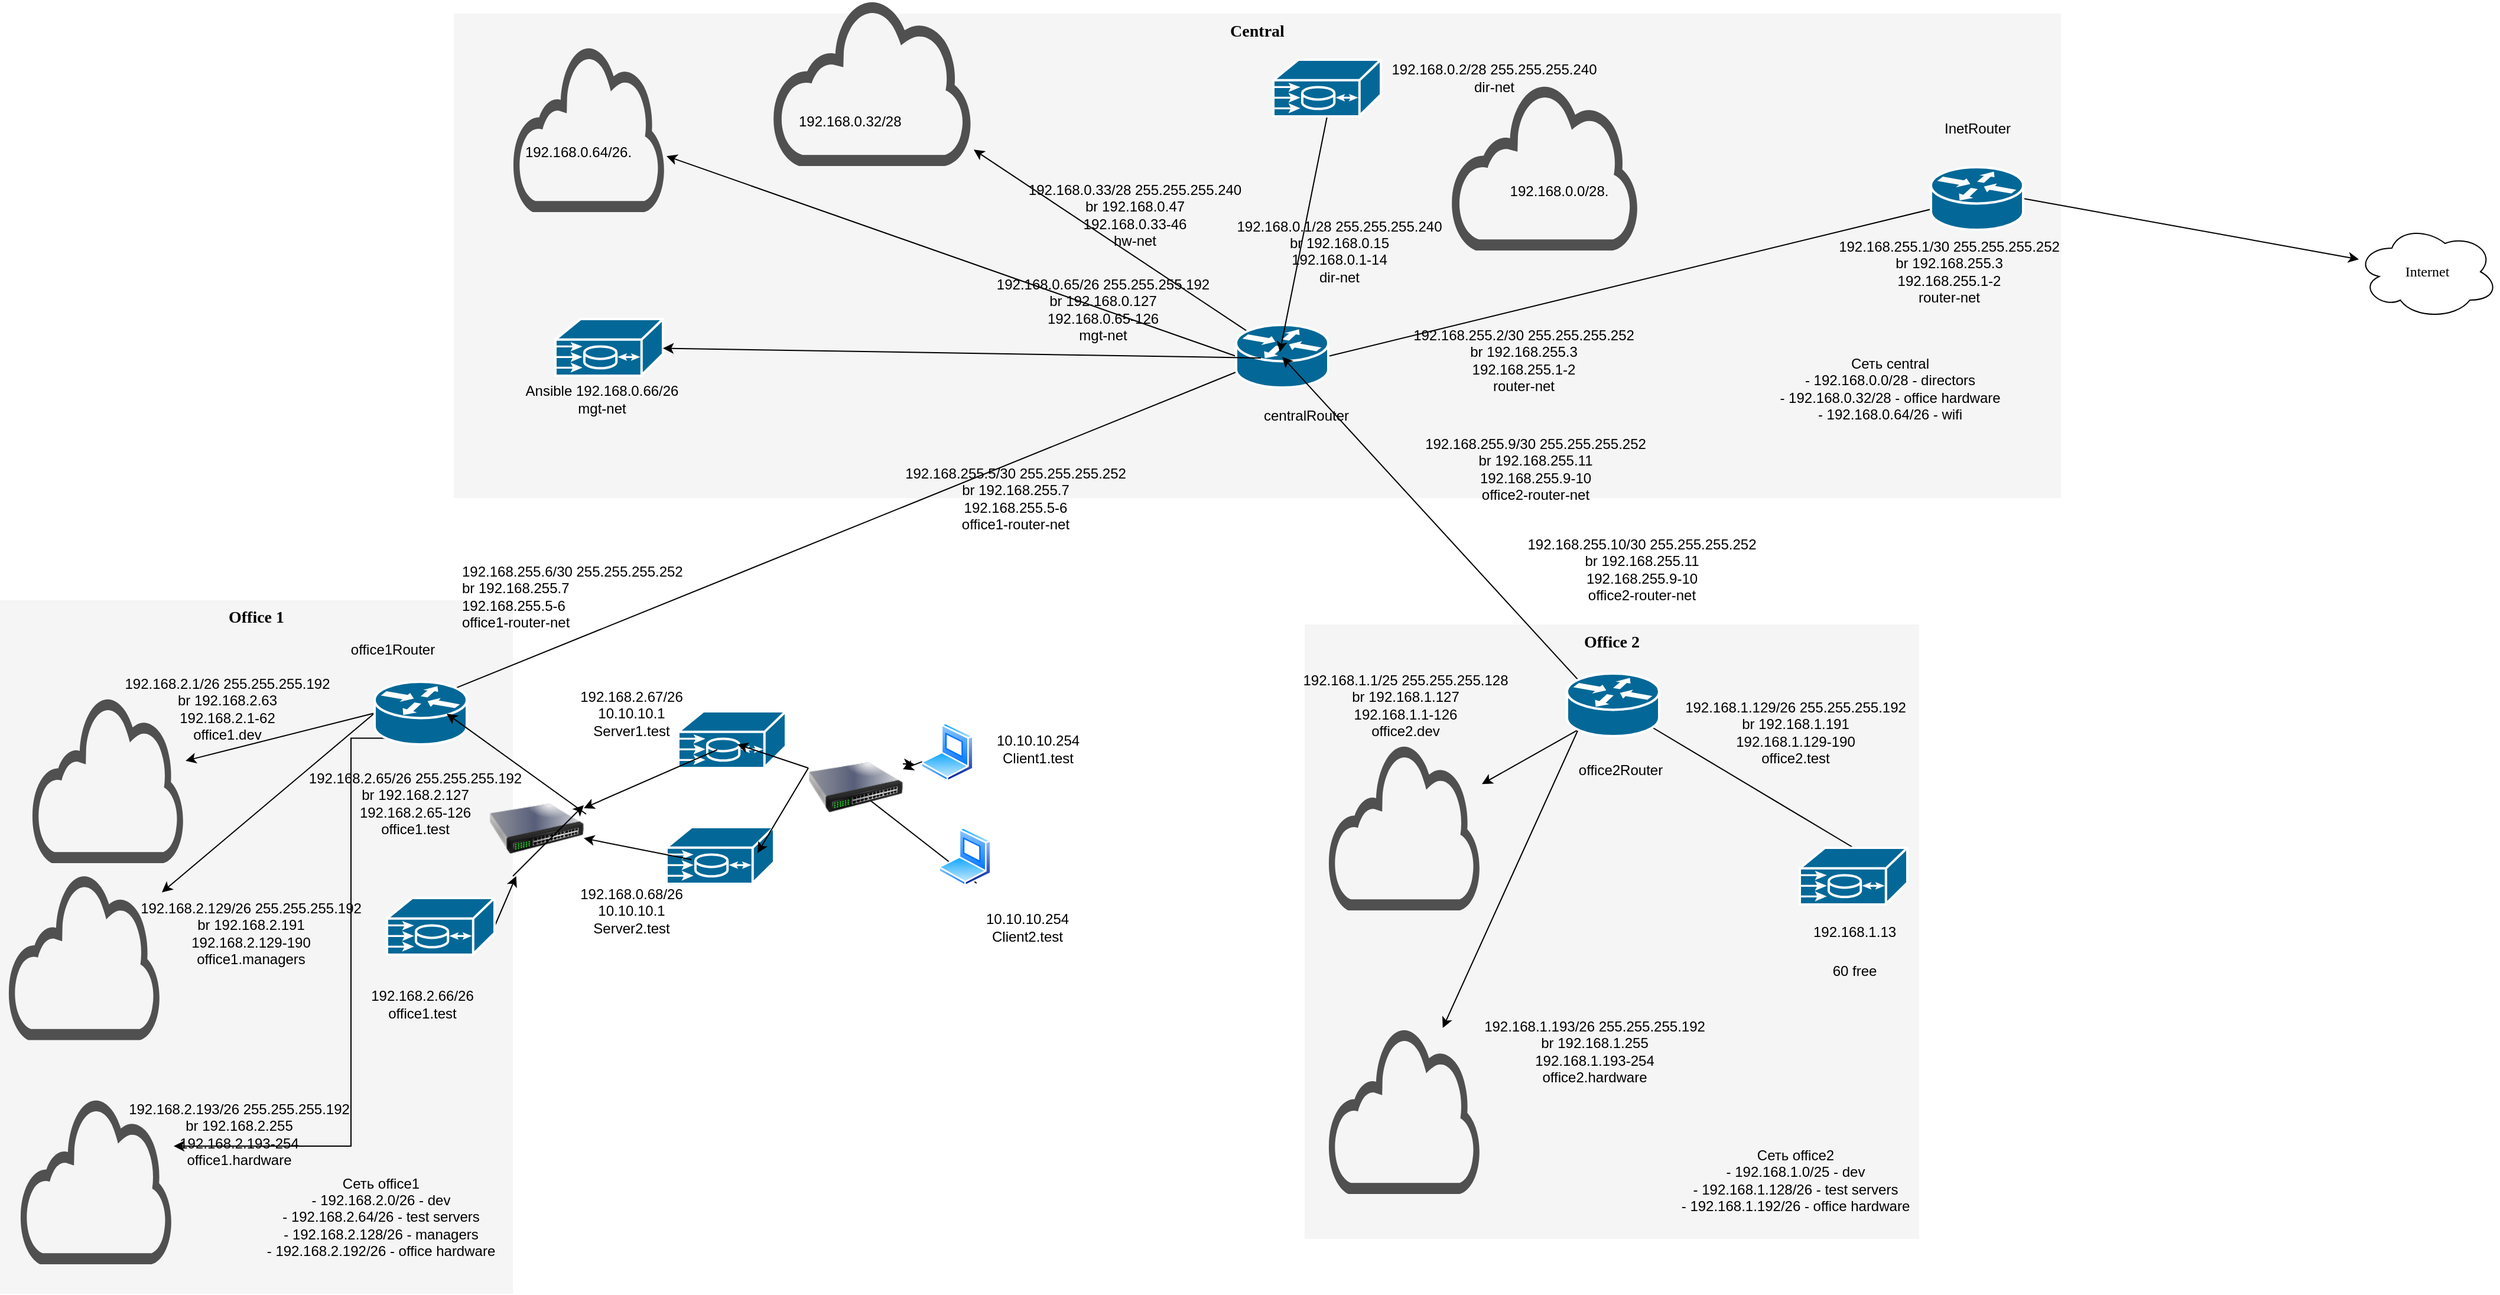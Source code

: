 <mxfile version="13.1.3" type="device"><diagram name="Page-1" id="c37626ed-c26b-45fb-9056-f9ebc6bb27b6"><mxGraphModel dx="1422" dy="801" grid="1" gridSize="10" guides="1" tooltips="1" connect="1" arrows="1" fold="1" page="1" pageScale="1" pageWidth="1100" pageHeight="850" background="#ffffff" math="0" shadow="0"><root><mxCell id="0"/><mxCell id="1" parent="0"/><mxCell id="1c7a67bf8fd3230f-83" value="Central" style="whiteSpace=wrap;html=1;rounded=0;shadow=0;comic=0;strokeWidth=1;fontFamily=Verdana;fontSize=14;fillColor=#f5f5f5;strokeColor=none;verticalAlign=top;fontStyle=1" parent="1" vertex="1"><mxGeometry x="420" y="61.5" width="1360" height="410" as="geometry"/></mxCell><mxCell id="1c7a67bf8fd3230f-81" value="Office 2" style="whiteSpace=wrap;html=1;rounded=0;shadow=0;comic=0;strokeWidth=1;fontFamily=Verdana;fontSize=14;fillColor=#f5f5f5;strokeColor=none;fontStyle=1;verticalAlign=top;" parent="1" vertex="1"><mxGeometry x="1140" y="578.5" width="520" height="520" as="geometry"/></mxCell><mxCell id="1c7a67bf8fd3230f-80" value="Office 1 " style="whiteSpace=wrap;html=1;rounded=0;shadow=0;comic=0;strokeWidth=1;fontFamily=Verdana;fontSize=14;fillColor=#f5f5f5;strokeColor=none;fontStyle=1;verticalAlign=top;" parent="1" vertex="1"><mxGeometry x="36" y="558" width="434" height="587" as="geometry"/></mxCell><mxCell id="1c7a67bf8fd3230f-15" value="Internet" style="ellipse;shape=cloud;whiteSpace=wrap;html=1;rounded=0;shadow=0;comic=0;strokeWidth=1;fontFamily=Verdana;fontSize=12;" parent="1" vertex="1"><mxGeometry x="2030" y="240" width="120" height="80" as="geometry"/></mxCell><mxCell id="x8WAZvwo2zlgMsEX7j50-14" style="edgeStyle=none;rounded=0;orthogonalLoop=1;jettySize=auto;html=1;exitX=0.5;exitY=0;exitDx=0;exitDy=0;exitPerimeter=0;entryX=0.462;entryY=0.453;entryDx=0;entryDy=0;entryPerimeter=0;" parent="1" source="1c7a67bf8fd3230f-19" target="x8WAZvwo2zlgMsEX7j50-8" edge="1"><mxGeometry relative="1" as="geometry"/></mxCell><mxCell id="1c7a67bf8fd3230f-19" value="" style="shape=mxgraph.cisco.misc.me1100;html=1;dashed=0;fillColor=#036897;strokeColor=#ffffff;strokeWidth=2;verticalLabelPosition=bottom;verticalAlign=top;rounded=0;shadow=0;comic=0;fontFamily=Verdana;fontSize=12;" parent="1" vertex="1"><mxGeometry x="1559" y="767.5" width="91" height="48" as="geometry"/></mxCell><mxCell id="x8WAZvwo2zlgMsEX7j50-3" style="edgeStyle=none;rounded=0;orthogonalLoop=1;jettySize=auto;html=1;exitX=0.88;exitY=0.1;exitDx=0;exitDy=0;exitPerimeter=0;entryX=0.282;entryY=0.585;entryDx=0;entryDy=0;entryPerimeter=0;" parent="1" source="1c7a67bf8fd3230f-46" target="x8WAZvwo2zlgMsEX7j50-1" edge="1"><mxGeometry relative="1" as="geometry"/></mxCell><mxCell id="C6CfjIk3ffxoQQYzR_qW-28" style="edgeStyle=none;rounded=0;orthogonalLoop=1;jettySize=auto;html=1;exitX=0;exitY=0.5;exitDx=0;exitDy=0;exitPerimeter=0;" parent="1" source="1c7a67bf8fd3230f-46" target="C6CfjIk3ffxoQQYzR_qW-25" edge="1"><mxGeometry relative="1" as="geometry"/></mxCell><mxCell id="C6CfjIk3ffxoQQYzR_qW-29" style="edgeStyle=none;rounded=0;orthogonalLoop=1;jettySize=auto;html=1;exitX=0;exitY=0.5;exitDx=0;exitDy=0;exitPerimeter=0;" parent="1" source="1c7a67bf8fd3230f-46" target="C6CfjIk3ffxoQQYzR_qW-26" edge="1"><mxGeometry relative="1" as="geometry"/></mxCell><mxCell id="C6CfjIk3ffxoQQYzR_qW-30" style="edgeStyle=orthogonalEdgeStyle;rounded=0;orthogonalLoop=1;jettySize=auto;html=1;exitX=0.12;exitY=0.9;exitDx=0;exitDy=0;exitPerimeter=0;" parent="1" source="1c7a67bf8fd3230f-46" target="C6CfjIk3ffxoQQYzR_qW-27" edge="1"><mxGeometry relative="1" as="geometry"><Array as="points"><mxPoint x="333" y="675"/><mxPoint x="333" y="1020"/></Array></mxGeometry></mxCell><mxCell id="1c7a67bf8fd3230f-46" value="" style="shape=mxgraph.cisco.routers.router;html=1;dashed=0;fillColor=#036897;strokeColor=#ffffff;strokeWidth=2;verticalLabelPosition=bottom;verticalAlign=top;rounded=0;shadow=0;comic=0;fontFamily=Verdana;fontSize=12;" parent="1" vertex="1"><mxGeometry x="353" y="627" width="78" height="53" as="geometry"/></mxCell><mxCell id="x8WAZvwo2zlgMsEX7j50-4" style="edgeStyle=none;rounded=0;orthogonalLoop=1;jettySize=auto;html=1;exitX=1;exitY=0.5;exitDx=0;exitDy=0;exitPerimeter=0;entryX=0.346;entryY=0.547;entryDx=0;entryDy=0;entryPerimeter=0;" parent="1" source="x8WAZvwo2zlgMsEX7j50-1" target="x8WAZvwo2zlgMsEX7j50-2" edge="1"><mxGeometry relative="1" as="geometry"/></mxCell><mxCell id="x8WAZvwo2zlgMsEX7j50-27" style="edgeStyle=none;rounded=0;orthogonalLoop=1;jettySize=auto;html=1;exitX=0;exitY=0.5;exitDx=0;exitDy=0;exitPerimeter=0;" parent="1" source="x8WAZvwo2zlgMsEX7j50-1" target="x8WAZvwo2zlgMsEX7j50-24" edge="1"><mxGeometry relative="1" as="geometry"/></mxCell><mxCell id="x8WAZvwo2zlgMsEX7j50-28" style="edgeStyle=none;rounded=0;orthogonalLoop=1;jettySize=auto;html=1;exitX=0.12;exitY=0.1;exitDx=0;exitDy=0;exitPerimeter=0;" parent="1" source="x8WAZvwo2zlgMsEX7j50-1" target="x8WAZvwo2zlgMsEX7j50-23" edge="1"><mxGeometry relative="1" as="geometry"/></mxCell><mxCell id="x8WAZvwo2zlgMsEX7j50-1" value="" style="shape=mxgraph.cisco.routers.router;html=1;dashed=0;fillColor=#036897;strokeColor=#ffffff;strokeWidth=2;verticalLabelPosition=bottom;verticalAlign=top;rounded=0;shadow=0;comic=0;fontFamily=Verdana;fontSize=12;" parent="1" vertex="1"><mxGeometry x="1082" y="325" width="78" height="53" as="geometry"/></mxCell><mxCell id="x8WAZvwo2zlgMsEX7j50-5" style="edgeStyle=none;rounded=0;orthogonalLoop=1;jettySize=auto;html=1;exitX=1;exitY=0.5;exitDx=0;exitDy=0;exitPerimeter=0;" parent="1" source="x8WAZvwo2zlgMsEX7j50-2" target="1c7a67bf8fd3230f-15" edge="1"><mxGeometry relative="1" as="geometry"/></mxCell><mxCell id="x8WAZvwo2zlgMsEX7j50-2" value="" style="shape=mxgraph.cisco.routers.router;html=1;dashed=0;fillColor=#036897;strokeColor=#ffffff;strokeWidth=2;verticalLabelPosition=bottom;verticalAlign=top;rounded=0;shadow=0;comic=0;fontFamily=Verdana;fontSize=12;" parent="1" vertex="1"><mxGeometry x="1670" y="191.5" width="78" height="53" as="geometry"/></mxCell><mxCell id="x8WAZvwo2zlgMsEX7j50-6" style="edgeStyle=none;rounded=0;orthogonalLoop=1;jettySize=auto;html=1;exitX=1;exitY=0;exitDx=0;exitDy=0;" parent="1" source="1c7a67bf8fd3230f-83" target="1c7a67bf8fd3230f-83" edge="1"><mxGeometry relative="1" as="geometry"/></mxCell><mxCell id="x8WAZvwo2zlgMsEX7j50-7" style="edgeStyle=none;rounded=0;orthogonalLoop=1;jettySize=auto;html=1;exitX=1;exitY=0.5;exitDx=0;exitDy=0;" parent="1" source="1c7a67bf8fd3230f-83" target="1c7a67bf8fd3230f-83" edge="1"><mxGeometry relative="1" as="geometry"/></mxCell><mxCell id="x8WAZvwo2zlgMsEX7j50-13" style="edgeStyle=none;rounded=0;orthogonalLoop=1;jettySize=auto;html=1;exitX=0.12;exitY=0.1;exitDx=0;exitDy=0;exitPerimeter=0;entryX=0.5;entryY=0.509;entryDx=0;entryDy=0;entryPerimeter=0;" parent="1" source="x8WAZvwo2zlgMsEX7j50-8" target="x8WAZvwo2zlgMsEX7j50-1" edge="1"><mxGeometry relative="1" as="geometry"/></mxCell><mxCell id="C6CfjIk3ffxoQQYzR_qW-41" style="rounded=0;orthogonalLoop=1;jettySize=auto;html=1;exitX=0.12;exitY=0.9;exitDx=0;exitDy=0;exitPerimeter=0;" parent="1" source="x8WAZvwo2zlgMsEX7j50-8" target="C6CfjIk3ffxoQQYzR_qW-39" edge="1"><mxGeometry relative="1" as="geometry"/></mxCell><mxCell id="C6CfjIk3ffxoQQYzR_qW-42" style="edgeStyle=none;rounded=0;orthogonalLoop=1;jettySize=auto;html=1;exitX=0.12;exitY=0.9;exitDx=0;exitDy=0;exitPerimeter=0;" parent="1" source="x8WAZvwo2zlgMsEX7j50-8" target="C6CfjIk3ffxoQQYzR_qW-40" edge="1"><mxGeometry relative="1" as="geometry"/></mxCell><mxCell id="x8WAZvwo2zlgMsEX7j50-8" value="" style="shape=mxgraph.cisco.routers.router;html=1;dashed=0;fillColor=#036897;strokeColor=#ffffff;strokeWidth=2;verticalLabelPosition=bottom;verticalAlign=top;rounded=0;shadow=0;comic=0;fontFamily=Verdana;fontSize=12;" parent="1" vertex="1"><mxGeometry x="1362" y="620" width="78" height="53" as="geometry"/></mxCell><mxCell id="x8WAZvwo2zlgMsEX7j50-12" style="edgeStyle=none;rounded=0;orthogonalLoop=1;jettySize=auto;html=1;exitX=1;exitY=0.5;exitDx=0;exitDy=0;exitPerimeter=0;" parent="1" source="x8WAZvwo2zlgMsEX7j50-9" target="UaB8wZ8DHkLPK0iFVJCv-23" edge="1"><mxGeometry relative="1" as="geometry"/></mxCell><mxCell id="x8WAZvwo2zlgMsEX7j50-9" value="" style="shape=mxgraph.cisco.misc.me1100;html=1;dashed=0;fillColor=#036897;strokeColor=#ffffff;strokeWidth=2;verticalLabelPosition=bottom;verticalAlign=top;rounded=0;shadow=0;comic=0;fontFamily=Verdana;fontSize=12;" parent="1" vertex="1"><mxGeometry x="363.5" y="810" width="91" height="48" as="geometry"/></mxCell><mxCell id="x8WAZvwo2zlgMsEX7j50-11" style="edgeStyle=none;rounded=0;orthogonalLoop=1;jettySize=auto;html=1;exitX=0.5;exitY=1;exitDx=0;exitDy=0;exitPerimeter=0;entryX=0.474;entryY=0.434;entryDx=0;entryDy=0;entryPerimeter=0;" parent="1" source="x8WAZvwo2zlgMsEX7j50-10" target="x8WAZvwo2zlgMsEX7j50-1" edge="1"><mxGeometry relative="1" as="geometry"/></mxCell><mxCell id="x8WAZvwo2zlgMsEX7j50-10" value="" style="shape=mxgraph.cisco.misc.me1100;html=1;dashed=0;fillColor=#036897;strokeColor=#ffffff;strokeWidth=2;verticalLabelPosition=bottom;verticalAlign=top;rounded=0;shadow=0;comic=0;fontFamily=Verdana;fontSize=12;" parent="1" vertex="1"><mxGeometry x="1113.5" y="100.5" width="91" height="48" as="geometry"/></mxCell><mxCell id="x8WAZvwo2zlgMsEX7j50-15" value="&lt;br&gt;Сеть central&lt;br&gt;- 192.168.0.0/28    - directors&lt;br&gt;- 192.168.0.32/28  - office hardware&lt;br&gt;- 192.168.0.64/26  - wifi" style="text;html=1;resizable=0;autosize=1;align=center;verticalAlign=middle;points=[];fillColor=none;strokeColor=none;rounded=0;" parent="1" vertex="1"><mxGeometry x="1530" y="331.5" width="210" height="80" as="geometry"/></mxCell><mxCell id="x8WAZvwo2zlgMsEX7j50-16" value="&lt;br&gt;Сеть office2&lt;br&gt;- 192.168.1.0/25      - dev&lt;br&gt;- 192.168.1.128/26  - test servers&lt;br&gt;- 192.168.1.192/26  - office hardware" style="text;html=1;resizable=0;autosize=1;align=center;verticalAlign=middle;points=[];fillColor=none;strokeColor=none;rounded=0;" parent="1" vertex="1"><mxGeometry x="1450" y="1001.5" width="210" height="80" as="geometry"/></mxCell><mxCell id="x8WAZvwo2zlgMsEX7j50-17" value="Сеть office1&lt;br&gt;- 192.168.2.0/26      - dev&lt;br&gt;- 192.168.2.64/26    - test servers&lt;br&gt;- 192.168.2.128/26  - managers&lt;br&gt;- 192.168.2.192/26  - office hardware" style="text;html=1;resizable=0;autosize=1;align=center;verticalAlign=middle;points=[];fillColor=none;strokeColor=none;rounded=0;" parent="1" vertex="1"><mxGeometry x="253" y="1040" width="210" height="80" as="geometry"/></mxCell><mxCell id="x8WAZvwo2zlgMsEX7j50-18" value="&lt;div&gt;192.168.255.1/30 255.255.255.252&lt;/div&gt;&lt;div&gt;br 192.168.255.3&lt;/div&gt;&lt;div&gt;192.168.255.1-2&lt;br&gt;&lt;/div&gt;&lt;div&gt;router-net&lt;br&gt; &lt;/div&gt;" style="text;html=1;resizable=0;autosize=1;align=center;verticalAlign=middle;points=[];fillColor=none;strokeColor=none;rounded=0;" parent="1" vertex="1"><mxGeometry x="1580" y="249.5" width="210" height="60" as="geometry"/></mxCell><mxCell id="x8WAZvwo2zlgMsEX7j50-19" value="&lt;div&gt;192.168.255.2/30 255.255.255.252&lt;/div&gt;&lt;div&gt;br 192.168.255.3&lt;/div&gt;&lt;div&gt;192.168.255.1-2&lt;br&gt;&lt;/div&gt;&lt;div&gt;router-net&lt;br&gt; &lt;/div&gt;" style="text;html=1;resizable=0;autosize=1;align=center;verticalAlign=middle;points=[];fillColor=none;strokeColor=none;rounded=0;" parent="1" vertex="1"><mxGeometry x="1220" y="325" width="210" height="60" as="geometry"/></mxCell><mxCell id="x8WAZvwo2zlgMsEX7j50-20" value="&lt;div&gt;192.168.0.1/28 255.255.255.240&lt;/div&gt;&lt;div&gt;br 192.168.0.15&lt;/div&gt;&lt;div&gt;192.168.0.1-14&lt;/div&gt;&lt;div&gt;dir-net&lt;br&gt;&lt;/div&gt;&lt;div&gt;&lt;br&gt; &lt;/div&gt;" style="text;html=1;resizable=0;autosize=1;align=center;verticalAlign=middle;points=[];fillColor=none;strokeColor=none;rounded=0;" parent="1" vertex="1"><mxGeometry x="1074" y="229.5" width="190" height="80" as="geometry"/></mxCell><mxCell id="x8WAZvwo2zlgMsEX7j50-21" value="&lt;div&gt;192.168.0.33/28 255.255.255.240&lt;/div&gt;&lt;div&gt;br 192.168.0.47&lt;/div&gt;&lt;div&gt;192.168.0.33-46&lt;br&gt;&lt;/div&gt;&lt;div&gt;hw-net&lt;br&gt; &lt;/div&gt;" style="text;html=1;resizable=0;autosize=1;align=center;verticalAlign=middle;points=[];fillColor=none;strokeColor=none;rounded=0;" parent="1" vertex="1"><mxGeometry x="896" y="201.5" width="200" height="60" as="geometry"/></mxCell><mxCell id="x8WAZvwo2zlgMsEX7j50-22" value="&lt;div&gt;192.168.0.2/28 255.255.255.240&lt;br&gt;&lt;/div&gt;&lt;div&gt;dir-net&lt;br&gt;&lt;/div&gt;" style="text;html=1;resizable=0;autosize=1;align=center;verticalAlign=middle;points=[];fillColor=none;strokeColor=none;rounded=0;" parent="1" vertex="1"><mxGeometry x="1204.5" y="100.5" width="190" height="30" as="geometry"/></mxCell><mxCell id="x8WAZvwo2zlgMsEX7j50-23" value="" style="pointerEvents=1;shadow=0;dashed=0;html=1;strokeColor=none;fillColor=#505050;labelPosition=center;verticalLabelPosition=bottom;outlineConnect=0;verticalAlign=top;align=center;shape=mxgraph.office.clouds.cloud;" parent="1" vertex="1"><mxGeometry x="690" y="50" width="170" height="140.5" as="geometry"/></mxCell><mxCell id="x8WAZvwo2zlgMsEX7j50-24" value="" style="pointerEvents=1;shadow=0;dashed=0;html=1;strokeColor=none;fillColor=#505050;labelPosition=center;verticalLabelPosition=bottom;outlineConnect=0;verticalAlign=top;align=center;shape=mxgraph.office.clouds.cloud;" parent="1" vertex="1"><mxGeometry x="470" y="89" width="130" height="140.5" as="geometry"/></mxCell><mxCell id="x8WAZvwo2zlgMsEX7j50-26" value="&lt;div&gt;192.168.0.65/26 255.255.255.192&lt;/div&gt;&lt;div&gt;br 192.168.0.127&lt;/div&gt;&lt;div&gt;192.168.0.65-126&lt;br&gt;&lt;/div&gt;&lt;div&gt;mgt-net&lt;br&gt; &lt;/div&gt;" style="text;html=1;resizable=0;autosize=1;align=center;verticalAlign=middle;points=[];fillColor=none;strokeColor=none;rounded=0;" parent="1" vertex="1"><mxGeometry x="869" y="281.5" width="200" height="60" as="geometry"/></mxCell><mxCell id="C6CfjIk3ffxoQQYzR_qW-1" value="InetRouter" style="text;html=1;resizable=0;autosize=1;align=center;verticalAlign=middle;points=[];fillColor=none;strokeColor=none;rounded=0;" parent="1" vertex="1"><mxGeometry x="1674" y="148.5" width="70" height="20" as="geometry"/></mxCell><mxCell id="C6CfjIk3ffxoQQYzR_qW-2" value="centralRouter" style="text;html=1;resizable=0;autosize=1;align=center;verticalAlign=middle;points=[];fillColor=none;strokeColor=none;rounded=0;" parent="1" vertex="1"><mxGeometry x="1096" y="391.5" width="90" height="20" as="geometry"/></mxCell><mxCell id="C6CfjIk3ffxoQQYzR_qW-3" value="office2Router" style="text;html=1;resizable=0;autosize=1;align=center;verticalAlign=middle;points=[];fillColor=none;strokeColor=none;rounded=0;" parent="1" vertex="1"><mxGeometry x="1362" y="691.5" width="90" height="20" as="geometry"/></mxCell><mxCell id="C6CfjIk3ffxoQQYzR_qW-4" value="office1Router" style="text;html=1;resizable=0;autosize=1;align=center;verticalAlign=middle;points=[];fillColor=none;strokeColor=none;rounded=0;" parent="1" vertex="1"><mxGeometry x="323" y="590" width="90" height="20" as="geometry"/></mxCell><mxCell id="C6CfjIk3ffxoQQYzR_qW-5" value="&lt;div&gt;192.168.255.5/30 255.255.255.252&lt;/div&gt;&lt;div&gt;br 192.168.255.7&lt;/div&gt;&lt;div&gt;192.168.255.5-6&lt;br&gt;&lt;/div&gt;&lt;div&gt;office1-router-net&lt;br&gt; &lt;/div&gt;" style="text;html=1;resizable=0;autosize=1;align=center;verticalAlign=middle;points=[];fillColor=none;strokeColor=none;rounded=0;" parent="1" vertex="1"><mxGeometry x="790" y="441.5" width="210" height="60" as="geometry"/></mxCell><mxCell id="C6CfjIk3ffxoQQYzR_qW-6" value="&lt;div&gt;192.168.255.9/30 255.255.255.252&lt;/div&gt;&lt;div&gt;br 192.168.255.11&lt;/div&gt;&lt;div&gt;192.168.255.9-10&lt;br&gt;&lt;/div&gt;&lt;div&gt;office2-router-net&lt;br&gt; &lt;/div&gt;" style="text;html=1;resizable=0;autosize=1;align=center;verticalAlign=middle;points=[];fillColor=none;strokeColor=none;rounded=0;" parent="1" vertex="1"><mxGeometry x="1230" y="416.5" width="210" height="60" as="geometry"/></mxCell><mxCell id="C6CfjIk3ffxoQQYzR_qW-7" value="&lt;div&gt;192.168.255.6/30 255.255.255.252&lt;/div&gt;&lt;div&gt;br 192.168.255.7&lt;/div&gt;&lt;div&gt;192.168.255.5-6&lt;br&gt;&lt;/div&gt;&lt;div&gt;office1-router-net&lt;br&gt; &lt;/div&gt;" style="text;whiteSpace=wrap;html=1;" parent="1" vertex="1"><mxGeometry x="425" y="520" width="220" height="70" as="geometry"/></mxCell><mxCell id="C6CfjIk3ffxoQQYzR_qW-8" value="&lt;div&gt;192.168.255.10/30 255.255.255.252&lt;/div&gt;&lt;div&gt;br 192.168.255.11&lt;/div&gt;&lt;div&gt;192.168.255.9-10&lt;br&gt;&lt;/div&gt;&lt;div&gt;office2-router-net&lt;br&gt; &lt;/div&gt;" style="text;html=1;resizable=0;autosize=1;align=center;verticalAlign=middle;points=[];fillColor=none;strokeColor=none;rounded=0;" parent="1" vertex="1"><mxGeometry x="1320" y="501.5" width="210" height="60" as="geometry"/></mxCell><mxCell id="C6CfjIk3ffxoQQYzR_qW-9" style="edgeStyle=orthogonalEdgeStyle;rounded=0;orthogonalLoop=1;jettySize=auto;html=1;exitX=0.5;exitY=1;exitDx=0;exitDy=0;" parent="1" source="1c7a67bf8fd3230f-81" target="1c7a67bf8fd3230f-81" edge="1"><mxGeometry relative="1" as="geometry"/></mxCell><mxCell id="C6CfjIk3ffxoQQYzR_qW-12" value="" style="pointerEvents=1;shadow=0;dashed=0;html=1;strokeColor=none;fillColor=#505050;labelPosition=center;verticalLabelPosition=bottom;outlineConnect=0;verticalAlign=top;align=center;shape=mxgraph.office.clouds.cloud;" parent="1" vertex="1"><mxGeometry x="1264" y="121.5" width="160" height="140.5" as="geometry"/></mxCell><mxCell id="C6CfjIk3ffxoQQYzR_qW-17" value="&lt;div&gt;192.168.2.1/26 255.255.255.192&lt;/div&gt;&lt;div&gt;br 192.168.2.63&lt;/div&gt;&lt;div&gt;192.168.2.1-62&lt;br&gt;&lt;/div&gt;&lt;div&gt;office1.dev&lt;br&gt; &lt;/div&gt;" style="text;html=1;resizable=0;autosize=1;align=center;verticalAlign=middle;points=[];fillColor=none;strokeColor=none;rounded=0;" parent="1" vertex="1"><mxGeometry x="133" y="620" width="190" height="60" as="geometry"/></mxCell><mxCell id="C6CfjIk3ffxoQQYzR_qW-18" value="192.168.0.64/26." style="text;html=1;resizable=0;autosize=1;align=center;verticalAlign=middle;points=[];fillColor=none;strokeColor=none;rounded=0;" parent="1" vertex="1"><mxGeometry x="470" y="168.5" width="110" height="20" as="geometry"/></mxCell><UserObject label="192.168.0.32/28" link="192.168.2.63" id="C6CfjIk3ffxoQQYzR_qW-19"><mxCell style="text;whiteSpace=wrap;html=1;" parent="1" vertex="1"><mxGeometry x="710" y="138.5" width="100" height="30" as="geometry"/></mxCell></UserObject><mxCell id="C6CfjIk3ffxoQQYzR_qW-20" value="192.168.0.0/28." style="text;html=1;resizable=0;autosize=1;align=center;verticalAlign=middle;points=[];fillColor=none;strokeColor=none;rounded=0;" parent="1" vertex="1"><mxGeometry x="1305" y="201.5" width="100" height="20" as="geometry"/></mxCell><mxCell id="C6CfjIk3ffxoQQYzR_qW-21" value="&lt;div&gt;192.168.2.65/26 255.255.255.192&lt;/div&gt;&lt;div&gt;br 192.168.2.127&lt;/div&gt;&lt;div&gt;192.168.2.65-126&lt;br&gt;&lt;/div&gt;&lt;div&gt;office1.test&lt;br&gt; &lt;/div&gt;" style="text;html=1;resizable=0;autosize=1;align=center;verticalAlign=middle;points=[];fillColor=none;strokeColor=none;rounded=0;" parent="1" vertex="1"><mxGeometry x="287" y="700" width="200" height="60" as="geometry"/></mxCell><mxCell id="C6CfjIk3ffxoQQYzR_qW-22" value="&lt;div&gt;192.168.2.129/26 255.255.255.192&lt;/div&gt;&lt;div&gt;br 192.168.2.191&lt;/div&gt;&lt;div&gt;192.168.2.129-190&lt;br&gt;&lt;/div&gt;&lt;div&gt;office1.managers&lt;br&gt; &lt;/div&gt;" style="text;html=1;resizable=0;autosize=1;align=center;verticalAlign=middle;points=[];fillColor=none;strokeColor=none;rounded=0;" parent="1" vertex="1"><mxGeometry x="143" y="810" width="210" height="60" as="geometry"/></mxCell><mxCell id="C6CfjIk3ffxoQQYzR_qW-23" value="&lt;div&gt;192.168.2.66/26 &lt;br&gt;&lt;/div&gt;&lt;div&gt;office1.test&lt;br&gt; &lt;/div&gt;" style="text;html=1;resizable=0;autosize=1;align=center;verticalAlign=middle;points=[];fillColor=none;strokeColor=none;rounded=0;" parent="1" vertex="1"><mxGeometry x="343" y="885" width="100" height="30" as="geometry"/></mxCell><mxCell id="C6CfjIk3ffxoQQYzR_qW-24" value="&lt;div&gt;192.168.2.193/26 255.255.255.192&lt;/div&gt;&lt;div&gt;br 192.168.2.255&lt;/div&gt;&lt;div&gt;192.168.2.193-254&lt;br&gt;&lt;/div&gt;&lt;div&gt;office1.hardware&lt;br&gt; &lt;/div&gt;" style="text;html=1;resizable=0;autosize=1;align=center;verticalAlign=middle;points=[];fillColor=none;strokeColor=none;rounded=0;" parent="1" vertex="1"><mxGeometry x="133" y="979.5" width="210" height="60" as="geometry"/></mxCell><mxCell id="C6CfjIk3ffxoQQYzR_qW-25" value="" style="pointerEvents=1;shadow=0;dashed=0;html=1;strokeColor=none;fillColor=#505050;labelPosition=center;verticalLabelPosition=bottom;outlineConnect=0;verticalAlign=top;align=center;shape=mxgraph.office.clouds.cloud;" parent="1" vertex="1"><mxGeometry x="63" y="640" width="130" height="140.5" as="geometry"/></mxCell><mxCell id="C6CfjIk3ffxoQQYzR_qW-26" value="" style="pointerEvents=1;shadow=0;dashed=0;html=1;strokeColor=none;fillColor=#505050;labelPosition=center;verticalLabelPosition=bottom;outlineConnect=0;verticalAlign=top;align=center;shape=mxgraph.office.clouds.cloud;" parent="1" vertex="1"><mxGeometry x="43" y="789.75" width="130" height="140.5" as="geometry"/></mxCell><mxCell id="C6CfjIk3ffxoQQYzR_qW-27" value="" style="pointerEvents=1;shadow=0;dashed=0;html=1;strokeColor=none;fillColor=#505050;labelPosition=center;verticalLabelPosition=bottom;outlineConnect=0;verticalAlign=top;align=center;shape=mxgraph.office.clouds.cloud;" parent="1" vertex="1"><mxGeometry x="53" y="979.5" width="130" height="140.5" as="geometry"/></mxCell><mxCell id="C6CfjIk3ffxoQQYzR_qW-31" value="&lt;div&gt;192.168.1.1/25 255.255.255.128&lt;/div&gt;&lt;div&gt;br 192.168.1.127&lt;/div&gt;&lt;div&gt;192.168.1.1-126&lt;br&gt;&lt;/div&gt;&lt;div&gt;office2.dev&lt;br&gt; &lt;/div&gt;" style="text;html=1;resizable=0;autosize=1;align=center;verticalAlign=middle;points=[];fillColor=none;strokeColor=none;rounded=0;" parent="1" vertex="1"><mxGeometry x="1130" y="616.5" width="190" height="60" as="geometry"/></mxCell><mxCell id="C6CfjIk3ffxoQQYzR_qW-32" value="&lt;div&gt;192.168.1.129/26 255.255.255.192&lt;/div&gt;&lt;div&gt;br 192.168.1.191&lt;/div&gt;&lt;div&gt;192.168.1.129-190&lt;br&gt;&lt;/div&gt;&lt;div&gt;office2.test&lt;br&gt; &lt;/div&gt;" style="text;html=1;resizable=0;autosize=1;align=center;verticalAlign=middle;points=[];fillColor=none;strokeColor=none;rounded=0;" parent="1" vertex="1"><mxGeometry x="1449.5" y="640" width="210" height="60" as="geometry"/></mxCell><mxCell id="C6CfjIk3ffxoQQYzR_qW-33" value="&lt;div&gt;192.168.1.193/26 255.255.255.192&lt;/div&gt;&lt;div&gt;br 192.168.1.255&lt;/div&gt;&lt;div&gt;192.168.1.193-254&lt;br&gt;&lt;/div&gt;&lt;div&gt;office2.hardware&lt;br&gt; &lt;/div&gt;" style="text;html=1;resizable=0;autosize=1;align=center;verticalAlign=middle;points=[];fillColor=none;strokeColor=none;rounded=0;" parent="1" vertex="1"><mxGeometry x="1280" y="910" width="210" height="60" as="geometry"/></mxCell><mxCell id="C6CfjIk3ffxoQQYzR_qW-34" value="192.168.1.13 " style="text;html=1;resizable=0;autosize=1;align=center;verticalAlign=middle;points=[];fillColor=none;strokeColor=none;rounded=0;" parent="1" vertex="1"><mxGeometry x="1549.5" y="828.5" width="110" height="20" as="geometry"/></mxCell><mxCell id="C6CfjIk3ffxoQQYzR_qW-39" value="" style="pointerEvents=1;shadow=0;dashed=0;html=1;strokeColor=none;fillColor=#505050;labelPosition=center;verticalLabelPosition=bottom;outlineConnect=0;verticalAlign=top;align=center;shape=mxgraph.office.clouds.cloud;" parent="1" vertex="1"><mxGeometry x="1160" y="680" width="130" height="140.5" as="geometry"/></mxCell><mxCell id="C6CfjIk3ffxoQQYzR_qW-40" value="" style="pointerEvents=1;shadow=0;dashed=0;html=1;strokeColor=none;fillColor=#505050;labelPosition=center;verticalLabelPosition=bottom;outlineConnect=0;verticalAlign=top;align=center;shape=mxgraph.office.clouds.cloud;" parent="1" vertex="1"><mxGeometry x="1160" y="920" width="130" height="140.5" as="geometry"/></mxCell><mxCell id="C6CfjIk3ffxoQQYzR_qW-46" value="60 free" style="text;html=1;resizable=0;autosize=1;align=center;verticalAlign=middle;points=[];fillColor=none;strokeColor=none;rounded=0;" parent="1" vertex="1"><mxGeometry x="1579.5" y="861.75" width="50" height="20" as="geometry"/></mxCell><mxCell id="UaB8wZ8DHkLPK0iFVJCv-2" value="" style="shape=mxgraph.cisco.misc.me1100;html=1;dashed=0;fillColor=#036897;strokeColor=#ffffff;strokeWidth=2;verticalLabelPosition=bottom;verticalAlign=top;rounded=0;shadow=0;comic=0;fontFamily=Verdana;fontSize=12;" vertex="1" parent="1"><mxGeometry x="506" y="320" width="91" height="48" as="geometry"/></mxCell><mxCell id="UaB8wZ8DHkLPK0iFVJCv-3" value="" style="shape=mxgraph.cisco.misc.me1100;html=1;dashed=0;fillColor=#036897;strokeColor=#ffffff;strokeWidth=2;verticalLabelPosition=bottom;verticalAlign=top;rounded=0;shadow=0;comic=0;fontFamily=Verdana;fontSize=12;" vertex="1" parent="1"><mxGeometry x="600" y="750" width="91" height="48" as="geometry"/></mxCell><mxCell id="UaB8wZ8DHkLPK0iFVJCv-9" value="" style="shape=mxgraph.cisco.misc.me1100;html=1;dashed=0;fillColor=#036897;strokeColor=#ffffff;strokeWidth=2;verticalLabelPosition=bottom;verticalAlign=top;rounded=0;shadow=0;comic=0;fontFamily=Verdana;fontSize=12;" vertex="1" parent="1"><mxGeometry x="610" y="652" width="91" height="48" as="geometry"/></mxCell><mxCell id="UaB8wZ8DHkLPK0iFVJCv-10" value="" style="endArrow=classic;html=1;exitX=0.269;exitY=0.528;exitDx=0;exitDy=0;exitPerimeter=0;" edge="1" parent="1" source="x8WAZvwo2zlgMsEX7j50-1" target="UaB8wZ8DHkLPK0iFVJCv-2"><mxGeometry width="50" height="50" relative="1" as="geometry"><mxPoint x="720" y="520" as="sourcePoint"/><mxPoint x="770" y="470" as="targetPoint"/></mxGeometry></mxCell><mxCell id="UaB8wZ8DHkLPK0iFVJCv-11" value="&lt;div&gt;Ansible 192.168.0.66/26&lt;/div&gt;&lt;div&gt;mgt-net&lt;br&gt;&lt;/div&gt;" style="text;html=1;resizable=0;autosize=1;align=center;verticalAlign=middle;points=[];fillColor=none;strokeColor=none;rounded=0;" vertex="1" parent="1"><mxGeometry x="470" y="373" width="150" height="30" as="geometry"/></mxCell><mxCell id="UaB8wZ8DHkLPK0iFVJCv-12" value="" style="aspect=fixed;perimeter=ellipsePerimeter;html=1;align=center;shadow=0;dashed=0;spacingTop=3;image;image=img/lib/active_directory/laptop_client.svg;" vertex="1" parent="1"><mxGeometry x="815" y="661.5" width="45" height="50" as="geometry"/></mxCell><mxCell id="UaB8wZ8DHkLPK0iFVJCv-14" style="edgeStyle=none;rounded=0;orthogonalLoop=1;jettySize=auto;html=1;exitX=0.75;exitY=1;exitDx=0;exitDy=0;entryX=0.375;entryY=0.419;entryDx=0;entryDy=0;entryPerimeter=0;" edge="1" parent="1" source="UaB8wZ8DHkLPK0iFVJCv-13" target="UaB8wZ8DHkLPK0iFVJCv-22"><mxGeometry relative="1" as="geometry"/></mxCell><mxCell id="UaB8wZ8DHkLPK0iFVJCv-13" value="" style="aspect=fixed;perimeter=ellipsePerimeter;html=1;align=center;shadow=0;dashed=0;spacingTop=3;image;image=img/lib/active_directory/laptop_client.svg;" vertex="1" parent="1"><mxGeometry x="830" y="750" width="45" height="50" as="geometry"/></mxCell><mxCell id="UaB8wZ8DHkLPK0iFVJCv-17" value="" style="endArrow=classic;html=1;exitX=0.363;exitY=0.677;exitDx=0;exitDy=0;exitPerimeter=0;" edge="1" parent="1" source="UaB8wZ8DHkLPK0iFVJCv-9" target="UaB8wZ8DHkLPK0iFVJCv-23"><mxGeometry width="50" height="50" relative="1" as="geometry"><mxPoint x="347" y="838.5" as="sourcePoint"/><mxPoint x="397" y="788.5" as="targetPoint"/></mxGeometry></mxCell><mxCell id="UaB8wZ8DHkLPK0iFVJCv-18" value="" style="endArrow=classic;html=1;exitX=0.231;exitY=0.573;exitDx=0;exitDy=0;exitPerimeter=0;" edge="1" parent="1" source="UaB8wZ8DHkLPK0iFVJCv-3" target="UaB8wZ8DHkLPK0iFVJCv-23"><mxGeometry width="50" height="50" relative="1" as="geometry"><mxPoint x="347" y="838.5" as="sourcePoint"/><mxPoint x="397" y="788.5" as="targetPoint"/></mxGeometry></mxCell><mxCell id="UaB8wZ8DHkLPK0iFVJCv-19" value="&lt;div&gt;192.168.2.67/26&lt;/div&gt;&lt;div&gt;10.10.10.1  &lt;/div&gt;&lt;div&gt;Server1.test&lt;br&gt; &lt;/div&gt;" style="text;html=1;resizable=0;autosize=1;align=center;verticalAlign=middle;points=[];fillColor=none;strokeColor=none;rounded=0;" vertex="1" parent="1"><mxGeometry x="520" y="628.5" width="100" height="50" as="geometry"/></mxCell><mxCell id="UaB8wZ8DHkLPK0iFVJCv-20" value="&lt;div&gt;192.168.0.68/26&lt;/div&gt;&lt;div&gt;10.10.10.1 &lt;/div&gt;&lt;div&gt;Server2.test &lt;br&gt;&lt;/div&gt;&lt;div&gt;&lt;br&gt;&lt;/div&gt;" style="text;html=1;resizable=0;autosize=1;align=center;verticalAlign=middle;points=[];fillColor=none;strokeColor=none;rounded=0;" vertex="1" parent="1"><mxGeometry x="520" y="798" width="100" height="60" as="geometry"/></mxCell><mxCell id="UaB8wZ8DHkLPK0iFVJCv-21" value="&lt;div&gt;&lt;br&gt;&lt;/div&gt;&lt;div&gt;10.10.10.254  &lt;/div&gt;&lt;div&gt;Client1.test&lt;br&gt; &lt;/div&gt;" style="text;html=1;resizable=0;autosize=1;align=center;verticalAlign=middle;points=[];fillColor=none;strokeColor=none;rounded=0;" vertex="1" parent="1"><mxGeometry x="869" y="652" width="90" height="50" as="geometry"/></mxCell><mxCell id="UaB8wZ8DHkLPK0iFVJCv-32" style="edgeStyle=none;rounded=0;orthogonalLoop=1;jettySize=auto;html=1;exitX=1;exitY=0.25;exitDx=0;exitDy=0;" edge="1" parent="1" source="UaB8wZ8DHkLPK0iFVJCv-22"><mxGeometry relative="1" as="geometry"><mxPoint x="810" y="697" as="targetPoint"/></mxGeometry></mxCell><mxCell id="UaB8wZ8DHkLPK0iFVJCv-22" value="" style="image;html=1;labelBackgroundColor=#ffffff;image=img/lib/clip_art/networking/Switch_128x128.png" vertex="1" parent="1"><mxGeometry x="720" y="676.5" width="80" height="80" as="geometry"/></mxCell><mxCell id="UaB8wZ8DHkLPK0iFVJCv-23" value="" style="image;html=1;labelBackgroundColor=#ffffff;image=img/lib/clip_art/networking/Switch_128x128.png" vertex="1" parent="1"><mxGeometry x="450" y="711.5" width="80" height="80" as="geometry"/></mxCell><mxCell id="UaB8wZ8DHkLPK0iFVJCv-24" value="" style="endArrow=classic;html=1;" edge="1" parent="1" source="UaB8wZ8DHkLPK0iFVJCv-12" target="UaB8wZ8DHkLPK0iFVJCv-22"><mxGeometry width="50" height="50" relative="1" as="geometry"><mxPoint x="720" y="520" as="sourcePoint"/><mxPoint x="770" y="470" as="targetPoint"/></mxGeometry></mxCell><mxCell id="UaB8wZ8DHkLPK0iFVJCv-27" value="" style="endArrow=classic;html=1;entryX=0.549;entryY=0.583;entryDx=0;entryDy=0;entryPerimeter=0;" edge="1" parent="1" target="UaB8wZ8DHkLPK0iFVJCv-9"><mxGeometry width="50" height="50" relative="1" as="geometry"><mxPoint x="720" y="700" as="sourcePoint"/><mxPoint x="770" y="650" as="targetPoint"/></mxGeometry></mxCell><mxCell id="UaB8wZ8DHkLPK0iFVJCv-28" value="" style="endArrow=classic;html=1;entryX=0.846;entryY=0.458;entryDx=0;entryDy=0;entryPerimeter=0;" edge="1" parent="1" target="UaB8wZ8DHkLPK0iFVJCv-3"><mxGeometry width="50" height="50" relative="1" as="geometry"><mxPoint x="720" y="700" as="sourcePoint"/><mxPoint x="770" y="650" as="targetPoint"/></mxGeometry></mxCell><mxCell id="UaB8wZ8DHkLPK0iFVJCv-29" value="&lt;div&gt;&lt;br&gt;&lt;/div&gt;&lt;div&gt;10.10.10.254  &lt;/div&gt;&lt;div&gt;Client2.test&lt;br&gt; &lt;/div&gt;" style="text;html=1;resizable=0;autosize=1;align=center;verticalAlign=middle;points=[];fillColor=none;strokeColor=none;rounded=0;" vertex="1" parent="1"><mxGeometry x="860" y="803" width="90" height="50" as="geometry"/></mxCell><mxCell id="UaB8wZ8DHkLPK0iFVJCv-30" value="" style="endArrow=classic;html=1;entryX=0.782;entryY=0.509;entryDx=0;entryDy=0;entryPerimeter=0;exitX=1.025;exitY=0.344;exitDx=0;exitDy=0;exitPerimeter=0;" edge="1" parent="1" source="UaB8wZ8DHkLPK0iFVJCv-23" target="1c7a67bf8fd3230f-46"><mxGeometry width="50" height="50" relative="1" as="geometry"><mxPoint x="720" y="700" as="sourcePoint"/><mxPoint x="770" y="650" as="targetPoint"/></mxGeometry></mxCell><mxCell id="UaB8wZ8DHkLPK0iFVJCv-31" style="edgeStyle=none;rounded=0;orthogonalLoop=1;jettySize=auto;html=1;exitX=0.25;exitY=1;exitDx=0;exitDy=0;entryX=1;entryY=0.25;entryDx=0;entryDy=0;" edge="1" parent="1" source="UaB8wZ8DHkLPK0iFVJCv-23" target="UaB8wZ8DHkLPK0iFVJCv-23"><mxGeometry relative="1" as="geometry"/></mxCell><mxCell id="UaB8wZ8DHkLPK0iFVJCv-33" style="edgeStyle=none;rounded=0;orthogonalLoop=1;jettySize=auto;html=1;exitX=1;exitY=0.25;exitDx=0;exitDy=0;" edge="1" parent="1" source="UaB8wZ8DHkLPK0iFVJCv-22" target="UaB8wZ8DHkLPK0iFVJCv-22"><mxGeometry relative="1" as="geometry"/></mxCell></root></mxGraphModel></diagram></mxfile>